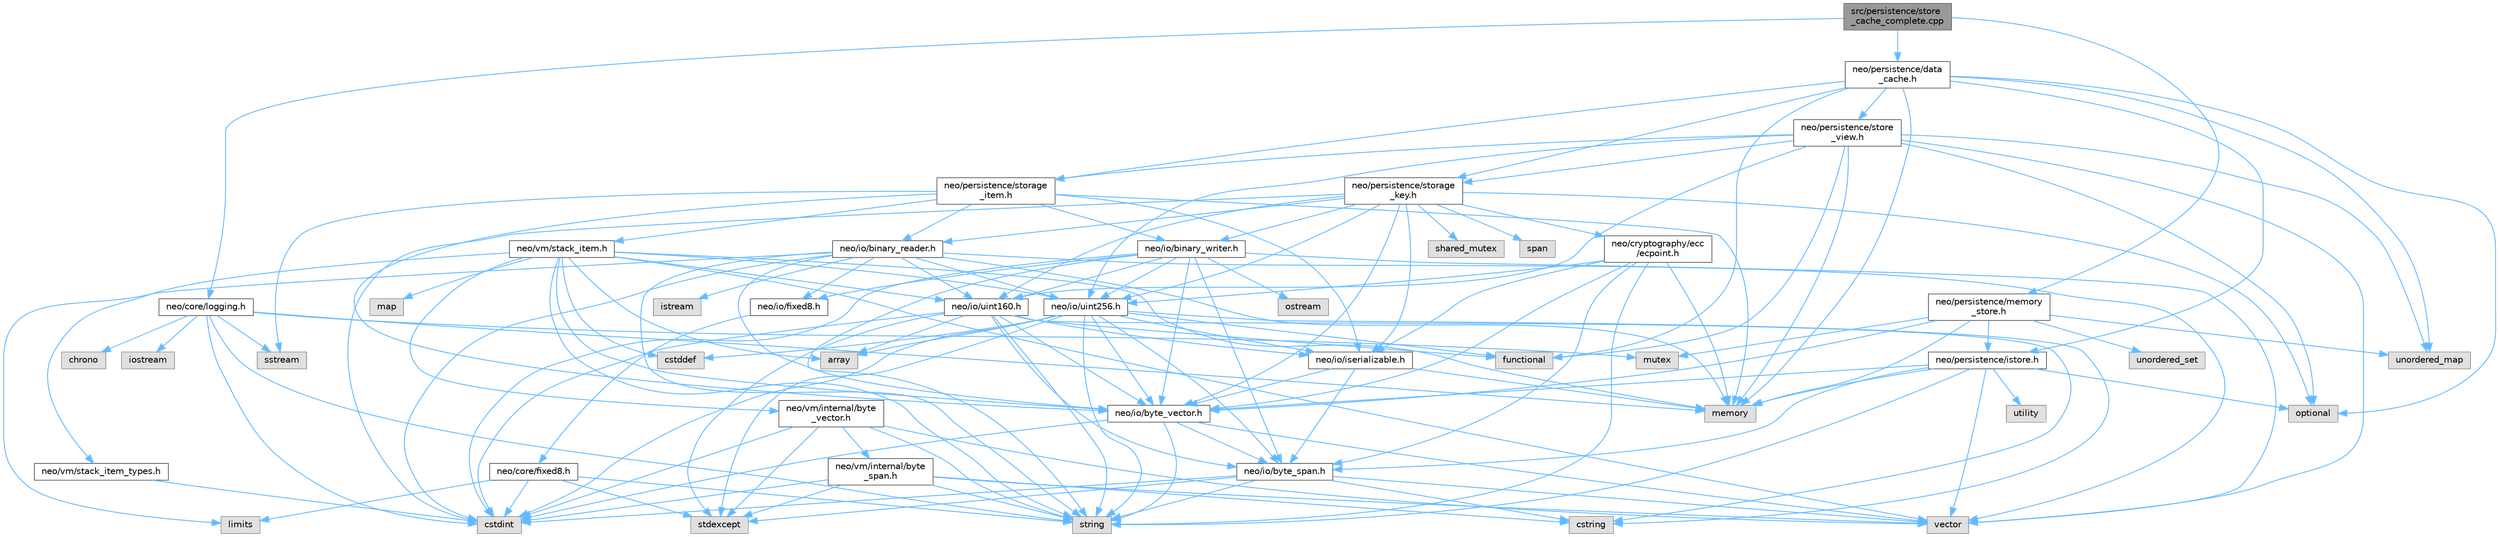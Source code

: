 digraph "src/persistence/store_cache_complete.cpp"
{
 // LATEX_PDF_SIZE
  bgcolor="transparent";
  edge [fontname=Helvetica,fontsize=10,labelfontname=Helvetica,labelfontsize=10];
  node [fontname=Helvetica,fontsize=10,shape=box,height=0.2,width=0.4];
  Node1 [id="Node000001",label="src/persistence/store\l_cache_complete.cpp",height=0.2,width=0.4,color="gray40", fillcolor="grey60", style="filled", fontcolor="black",tooltip=" "];
  Node1 -> Node2 [id="edge1_Node000001_Node000002",color="steelblue1",style="solid",tooltip=" "];
  Node2 [id="Node000002",label="neo/core/logging.h",height=0.2,width=0.4,color="grey40", fillcolor="white", style="filled",URL="$core_2logging_8h.html",tooltip=" "];
  Node2 -> Node3 [id="edge2_Node000002_Node000003",color="steelblue1",style="solid",tooltip=" "];
  Node3 [id="Node000003",label="chrono",height=0.2,width=0.4,color="grey60", fillcolor="#E0E0E0", style="filled",tooltip=" "];
  Node2 -> Node4 [id="edge3_Node000002_Node000004",color="steelblue1",style="solid",tooltip=" "];
  Node4 [id="Node000004",label="cstdint",height=0.2,width=0.4,color="grey60", fillcolor="#E0E0E0", style="filled",tooltip=" "];
  Node2 -> Node5 [id="edge4_Node000002_Node000005",color="steelblue1",style="solid",tooltip=" "];
  Node5 [id="Node000005",label="memory",height=0.2,width=0.4,color="grey60", fillcolor="#E0E0E0", style="filled",tooltip=" "];
  Node2 -> Node6 [id="edge5_Node000002_Node000006",color="steelblue1",style="solid",tooltip=" "];
  Node6 [id="Node000006",label="sstream",height=0.2,width=0.4,color="grey60", fillcolor="#E0E0E0", style="filled",tooltip=" "];
  Node2 -> Node7 [id="edge6_Node000002_Node000007",color="steelblue1",style="solid",tooltip=" "];
  Node7 [id="Node000007",label="string",height=0.2,width=0.4,color="grey60", fillcolor="#E0E0E0", style="filled",tooltip=" "];
  Node2 -> Node8 [id="edge7_Node000002_Node000008",color="steelblue1",style="solid",tooltip=" "];
  Node8 [id="Node000008",label="iostream",height=0.2,width=0.4,color="grey60", fillcolor="#E0E0E0", style="filled",tooltip=" "];
  Node2 -> Node9 [id="edge8_Node000002_Node000009",color="steelblue1",style="solid",tooltip=" "];
  Node9 [id="Node000009",label="mutex",height=0.2,width=0.4,color="grey60", fillcolor="#E0E0E0", style="filled",tooltip=" "];
  Node1 -> Node10 [id="edge9_Node000001_Node000010",color="steelblue1",style="solid",tooltip=" "];
  Node10 [id="Node000010",label="neo/persistence/data\l_cache.h",height=0.2,width=0.4,color="grey40", fillcolor="white", style="filled",URL="$data__cache_8h.html",tooltip=" "];
  Node10 -> Node11 [id="edge10_Node000010_Node000011",color="steelblue1",style="solid",tooltip=" "];
  Node11 [id="Node000011",label="neo/persistence/istore.h",height=0.2,width=0.4,color="grey40", fillcolor="white", style="filled",URL="$istore_8h.html",tooltip=" "];
  Node11 -> Node12 [id="edge11_Node000011_Node000012",color="steelblue1",style="solid",tooltip=" "];
  Node12 [id="Node000012",label="neo/io/byte_span.h",height=0.2,width=0.4,color="grey40", fillcolor="white", style="filled",URL="$io_2byte__span_8h.html",tooltip=" "];
  Node12 -> Node4 [id="edge12_Node000012_Node000004",color="steelblue1",style="solid",tooltip=" "];
  Node12 -> Node13 [id="edge13_Node000012_Node000013",color="steelblue1",style="solid",tooltip=" "];
  Node13 [id="Node000013",label="cstring",height=0.2,width=0.4,color="grey60", fillcolor="#E0E0E0", style="filled",tooltip=" "];
  Node12 -> Node14 [id="edge14_Node000012_Node000014",color="steelblue1",style="solid",tooltip=" "];
  Node14 [id="Node000014",label="stdexcept",height=0.2,width=0.4,color="grey60", fillcolor="#E0E0E0", style="filled",tooltip=" "];
  Node12 -> Node7 [id="edge15_Node000012_Node000007",color="steelblue1",style="solid",tooltip=" "];
  Node12 -> Node15 [id="edge16_Node000012_Node000015",color="steelblue1",style="solid",tooltip=" "];
  Node15 [id="Node000015",label="vector",height=0.2,width=0.4,color="grey60", fillcolor="#E0E0E0", style="filled",tooltip=" "];
  Node11 -> Node16 [id="edge17_Node000011_Node000016",color="steelblue1",style="solid",tooltip=" "];
  Node16 [id="Node000016",label="neo/io/byte_vector.h",height=0.2,width=0.4,color="grey40", fillcolor="white", style="filled",URL="$io_2byte__vector_8h.html",tooltip=" "];
  Node16 -> Node12 [id="edge18_Node000016_Node000012",color="steelblue1",style="solid",tooltip=" "];
  Node16 -> Node4 [id="edge19_Node000016_Node000004",color="steelblue1",style="solid",tooltip=" "];
  Node16 -> Node7 [id="edge20_Node000016_Node000007",color="steelblue1",style="solid",tooltip=" "];
  Node16 -> Node15 [id="edge21_Node000016_Node000015",color="steelblue1",style="solid",tooltip=" "];
  Node11 -> Node5 [id="edge22_Node000011_Node000005",color="steelblue1",style="solid",tooltip=" "];
  Node11 -> Node17 [id="edge23_Node000011_Node000017",color="steelblue1",style="solid",tooltip=" "];
  Node17 [id="Node000017",label="optional",height=0.2,width=0.4,color="grey60", fillcolor="#E0E0E0", style="filled",tooltip=" "];
  Node11 -> Node7 [id="edge24_Node000011_Node000007",color="steelblue1",style="solid",tooltip=" "];
  Node11 -> Node18 [id="edge25_Node000011_Node000018",color="steelblue1",style="solid",tooltip=" "];
  Node18 [id="Node000018",label="utility",height=0.2,width=0.4,color="grey60", fillcolor="#E0E0E0", style="filled",tooltip=" "];
  Node11 -> Node15 [id="edge26_Node000011_Node000015",color="steelblue1",style="solid",tooltip=" "];
  Node10 -> Node19 [id="edge27_Node000010_Node000019",color="steelblue1",style="solid",tooltip=" "];
  Node19 [id="Node000019",label="neo/persistence/storage\l_item.h",height=0.2,width=0.4,color="grey40", fillcolor="white", style="filled",URL="$persistence_2storage__item_8h.html",tooltip=" "];
  Node19 -> Node20 [id="edge28_Node000019_Node000020",color="steelblue1",style="solid",tooltip=" "];
  Node20 [id="Node000020",label="neo/io/binary_reader.h",height=0.2,width=0.4,color="grey40", fillcolor="white", style="filled",URL="$binary__reader_8h.html",tooltip=" "];
  Node20 -> Node16 [id="edge29_Node000020_Node000016",color="steelblue1",style="solid",tooltip=" "];
  Node20 -> Node21 [id="edge30_Node000020_Node000021",color="steelblue1",style="solid",tooltip=" "];
  Node21 [id="Node000021",label="neo/io/fixed8.h",height=0.2,width=0.4,color="grey40", fillcolor="white", style="filled",URL="$io_2fixed8_8h.html",tooltip=" "];
  Node21 -> Node22 [id="edge31_Node000021_Node000022",color="steelblue1",style="solid",tooltip=" "];
  Node22 [id="Node000022",label="neo/core/fixed8.h",height=0.2,width=0.4,color="grey40", fillcolor="white", style="filled",URL="$core_2fixed8_8h.html",tooltip=" "];
  Node22 -> Node4 [id="edge32_Node000022_Node000004",color="steelblue1",style="solid",tooltip=" "];
  Node22 -> Node23 [id="edge33_Node000022_Node000023",color="steelblue1",style="solid",tooltip=" "];
  Node23 [id="Node000023",label="limits",height=0.2,width=0.4,color="grey60", fillcolor="#E0E0E0", style="filled",tooltip=" "];
  Node22 -> Node14 [id="edge34_Node000022_Node000014",color="steelblue1",style="solid",tooltip=" "];
  Node22 -> Node7 [id="edge35_Node000022_Node000007",color="steelblue1",style="solid",tooltip=" "];
  Node20 -> Node24 [id="edge36_Node000020_Node000024",color="steelblue1",style="solid",tooltip=" "];
  Node24 [id="Node000024",label="neo/io/uint160.h",height=0.2,width=0.4,color="grey40", fillcolor="white", style="filled",URL="$uint160_8h.html",tooltip=" "];
  Node24 -> Node12 [id="edge37_Node000024_Node000012",color="steelblue1",style="solid",tooltip=" "];
  Node24 -> Node16 [id="edge38_Node000024_Node000016",color="steelblue1",style="solid",tooltip=" "];
  Node24 -> Node25 [id="edge39_Node000024_Node000025",color="steelblue1",style="solid",tooltip=" "];
  Node25 [id="Node000025",label="neo/io/iserializable.h",height=0.2,width=0.4,color="grey40", fillcolor="white", style="filled",URL="$iserializable_8h.html",tooltip=" "];
  Node25 -> Node12 [id="edge40_Node000025_Node000012",color="steelblue1",style="solid",tooltip=" "];
  Node25 -> Node16 [id="edge41_Node000025_Node000016",color="steelblue1",style="solid",tooltip=" "];
  Node25 -> Node5 [id="edge42_Node000025_Node000005",color="steelblue1",style="solid",tooltip=" "];
  Node24 -> Node26 [id="edge43_Node000024_Node000026",color="steelblue1",style="solid",tooltip=" "];
  Node26 [id="Node000026",label="array",height=0.2,width=0.4,color="grey60", fillcolor="#E0E0E0", style="filled",tooltip=" "];
  Node24 -> Node4 [id="edge44_Node000024_Node000004",color="steelblue1",style="solid",tooltip=" "];
  Node24 -> Node13 [id="edge45_Node000024_Node000013",color="steelblue1",style="solid",tooltip=" "];
  Node24 -> Node27 [id="edge46_Node000024_Node000027",color="steelblue1",style="solid",tooltip=" "];
  Node27 [id="Node000027",label="functional",height=0.2,width=0.4,color="grey60", fillcolor="#E0E0E0", style="filled",tooltip=" "];
  Node24 -> Node14 [id="edge47_Node000024_Node000014",color="steelblue1",style="solid",tooltip=" "];
  Node24 -> Node7 [id="edge48_Node000024_Node000007",color="steelblue1",style="solid",tooltip=" "];
  Node20 -> Node28 [id="edge49_Node000020_Node000028",color="steelblue1",style="solid",tooltip=" "];
  Node28 [id="Node000028",label="neo/io/uint256.h",height=0.2,width=0.4,color="grey40", fillcolor="white", style="filled",URL="$uint256_8h.html",tooltip=" "];
  Node28 -> Node12 [id="edge50_Node000028_Node000012",color="steelblue1",style="solid",tooltip=" "];
  Node28 -> Node16 [id="edge51_Node000028_Node000016",color="steelblue1",style="solid",tooltip=" "];
  Node28 -> Node25 [id="edge52_Node000028_Node000025",color="steelblue1",style="solid",tooltip=" "];
  Node28 -> Node26 [id="edge53_Node000028_Node000026",color="steelblue1",style="solid",tooltip=" "];
  Node28 -> Node29 [id="edge54_Node000028_Node000029",color="steelblue1",style="solid",tooltip=" "];
  Node29 [id="Node000029",label="cstddef",height=0.2,width=0.4,color="grey60", fillcolor="#E0E0E0", style="filled",tooltip=" "];
  Node28 -> Node4 [id="edge55_Node000028_Node000004",color="steelblue1",style="solid",tooltip=" "];
  Node28 -> Node13 [id="edge56_Node000028_Node000013",color="steelblue1",style="solid",tooltip=" "];
  Node28 -> Node27 [id="edge57_Node000028_Node000027",color="steelblue1",style="solid",tooltip=" "];
  Node28 -> Node14 [id="edge58_Node000028_Node000014",color="steelblue1",style="solid",tooltip=" "];
  Node28 -> Node7 [id="edge59_Node000028_Node000007",color="steelblue1",style="solid",tooltip=" "];
  Node20 -> Node4 [id="edge60_Node000020_Node000004",color="steelblue1",style="solid",tooltip=" "];
  Node20 -> Node30 [id="edge61_Node000020_Node000030",color="steelblue1",style="solid",tooltip=" "];
  Node30 [id="Node000030",label="istream",height=0.2,width=0.4,color="grey60", fillcolor="#E0E0E0", style="filled",tooltip=" "];
  Node20 -> Node23 [id="edge62_Node000020_Node000023",color="steelblue1",style="solid",tooltip=" "];
  Node20 -> Node5 [id="edge63_Node000020_Node000005",color="steelblue1",style="solid",tooltip=" "];
  Node20 -> Node7 [id="edge64_Node000020_Node000007",color="steelblue1",style="solid",tooltip=" "];
  Node20 -> Node15 [id="edge65_Node000020_Node000015",color="steelblue1",style="solid",tooltip=" "];
  Node19 -> Node31 [id="edge66_Node000019_Node000031",color="steelblue1",style="solid",tooltip=" "];
  Node31 [id="Node000031",label="neo/io/binary_writer.h",height=0.2,width=0.4,color="grey40", fillcolor="white", style="filled",URL="$binary__writer_8h.html",tooltip=" "];
  Node31 -> Node12 [id="edge67_Node000031_Node000012",color="steelblue1",style="solid",tooltip=" "];
  Node31 -> Node16 [id="edge68_Node000031_Node000016",color="steelblue1",style="solid",tooltip=" "];
  Node31 -> Node21 [id="edge69_Node000031_Node000021",color="steelblue1",style="solid",tooltip=" "];
  Node31 -> Node24 [id="edge70_Node000031_Node000024",color="steelblue1",style="solid",tooltip=" "];
  Node31 -> Node28 [id="edge71_Node000031_Node000028",color="steelblue1",style="solid",tooltip=" "];
  Node31 -> Node4 [id="edge72_Node000031_Node000004",color="steelblue1",style="solid",tooltip=" "];
  Node31 -> Node32 [id="edge73_Node000031_Node000032",color="steelblue1",style="solid",tooltip=" "];
  Node32 [id="Node000032",label="ostream",height=0.2,width=0.4,color="grey60", fillcolor="#E0E0E0", style="filled",tooltip=" "];
  Node31 -> Node7 [id="edge74_Node000031_Node000007",color="steelblue1",style="solid",tooltip=" "];
  Node31 -> Node15 [id="edge75_Node000031_Node000015",color="steelblue1",style="solid",tooltip=" "];
  Node19 -> Node16 [id="edge76_Node000019_Node000016",color="steelblue1",style="solid",tooltip=" "];
  Node19 -> Node25 [id="edge77_Node000019_Node000025",color="steelblue1",style="solid",tooltip=" "];
  Node19 -> Node33 [id="edge78_Node000019_Node000033",color="steelblue1",style="solid",tooltip=" "];
  Node33 [id="Node000033",label="neo/vm/stack_item.h",height=0.2,width=0.4,color="grey40", fillcolor="white", style="filled",URL="$stack__item_8h.html",tooltip=" "];
  Node33 -> Node16 [id="edge79_Node000033_Node000016",color="steelblue1",style="solid",tooltip=" "];
  Node33 -> Node24 [id="edge80_Node000033_Node000024",color="steelblue1",style="solid",tooltip=" "];
  Node33 -> Node28 [id="edge81_Node000033_Node000028",color="steelblue1",style="solid",tooltip=" "];
  Node33 -> Node34 [id="edge82_Node000033_Node000034",color="steelblue1",style="solid",tooltip=" "];
  Node34 [id="Node000034",label="neo/vm/internal/byte\l_vector.h",height=0.2,width=0.4,color="grey40", fillcolor="white", style="filled",URL="$vm_2internal_2byte__vector_8h.html",tooltip=" "];
  Node34 -> Node35 [id="edge83_Node000034_Node000035",color="steelblue1",style="solid",tooltip=" "];
  Node35 [id="Node000035",label="neo/vm/internal/byte\l_span.h",height=0.2,width=0.4,color="grey40", fillcolor="white", style="filled",URL="$vm_2internal_2byte__span_8h.html",tooltip=" "];
  Node35 -> Node4 [id="edge84_Node000035_Node000004",color="steelblue1",style="solid",tooltip=" "];
  Node35 -> Node13 [id="edge85_Node000035_Node000013",color="steelblue1",style="solid",tooltip=" "];
  Node35 -> Node14 [id="edge86_Node000035_Node000014",color="steelblue1",style="solid",tooltip=" "];
  Node35 -> Node7 [id="edge87_Node000035_Node000007",color="steelblue1",style="solid",tooltip=" "];
  Node35 -> Node15 [id="edge88_Node000035_Node000015",color="steelblue1",style="solid",tooltip=" "];
  Node34 -> Node4 [id="edge89_Node000034_Node000004",color="steelblue1",style="solid",tooltip=" "];
  Node34 -> Node14 [id="edge90_Node000034_Node000014",color="steelblue1",style="solid",tooltip=" "];
  Node34 -> Node7 [id="edge91_Node000034_Node000007",color="steelblue1",style="solid",tooltip=" "];
  Node34 -> Node15 [id="edge92_Node000034_Node000015",color="steelblue1",style="solid",tooltip=" "];
  Node33 -> Node36 [id="edge93_Node000033_Node000036",color="steelblue1",style="solid",tooltip=" "];
  Node36 [id="Node000036",label="neo/vm/stack_item_types.h",height=0.2,width=0.4,color="grey40", fillcolor="white", style="filled",URL="$stack__item__types_8h.html",tooltip=" "];
  Node36 -> Node4 [id="edge94_Node000036_Node000004",color="steelblue1",style="solid",tooltip=" "];
  Node33 -> Node26 [id="edge95_Node000033_Node000026",color="steelblue1",style="solid",tooltip=" "];
  Node33 -> Node29 [id="edge96_Node000033_Node000029",color="steelblue1",style="solid",tooltip=" "];
  Node33 -> Node37 [id="edge97_Node000033_Node000037",color="steelblue1",style="solid",tooltip=" "];
  Node37 [id="Node000037",label="map",height=0.2,width=0.4,color="grey60", fillcolor="#E0E0E0", style="filled",tooltip=" "];
  Node33 -> Node5 [id="edge98_Node000033_Node000005",color="steelblue1",style="solid",tooltip=" "];
  Node33 -> Node7 [id="edge99_Node000033_Node000007",color="steelblue1",style="solid",tooltip=" "];
  Node33 -> Node15 [id="edge100_Node000033_Node000015",color="steelblue1",style="solid",tooltip=" "];
  Node19 -> Node5 [id="edge101_Node000019_Node000005",color="steelblue1",style="solid",tooltip=" "];
  Node19 -> Node6 [id="edge102_Node000019_Node000006",color="steelblue1",style="solid",tooltip=" "];
  Node10 -> Node38 [id="edge103_Node000010_Node000038",color="steelblue1",style="solid",tooltip=" "];
  Node38 [id="Node000038",label="neo/persistence/storage\l_key.h",height=0.2,width=0.4,color="grey40", fillcolor="white", style="filled",URL="$persistence_2storage__key_8h.html",tooltip=" "];
  Node38 -> Node39 [id="edge104_Node000038_Node000039",color="steelblue1",style="solid",tooltip=" "];
  Node39 [id="Node000039",label="neo/cryptography/ecc\l/ecpoint.h",height=0.2,width=0.4,color="grey40", fillcolor="white", style="filled",URL="$ecpoint_8h.html",tooltip=" "];
  Node39 -> Node12 [id="edge105_Node000039_Node000012",color="steelblue1",style="solid",tooltip=" "];
  Node39 -> Node16 [id="edge106_Node000039_Node000016",color="steelblue1",style="solid",tooltip=" "];
  Node39 -> Node25 [id="edge107_Node000039_Node000025",color="steelblue1",style="solid",tooltip=" "];
  Node39 -> Node28 [id="edge108_Node000039_Node000028",color="steelblue1",style="solid",tooltip=" "];
  Node39 -> Node5 [id="edge109_Node000039_Node000005",color="steelblue1",style="solid",tooltip=" "];
  Node39 -> Node7 [id="edge110_Node000039_Node000007",color="steelblue1",style="solid",tooltip=" "];
  Node38 -> Node20 [id="edge111_Node000038_Node000020",color="steelblue1",style="solid",tooltip=" "];
  Node38 -> Node31 [id="edge112_Node000038_Node000031",color="steelblue1",style="solid",tooltip=" "];
  Node38 -> Node16 [id="edge113_Node000038_Node000016",color="steelblue1",style="solid",tooltip=" "];
  Node38 -> Node25 [id="edge114_Node000038_Node000025",color="steelblue1",style="solid",tooltip=" "];
  Node38 -> Node24 [id="edge115_Node000038_Node000024",color="steelblue1",style="solid",tooltip=" "];
  Node38 -> Node28 [id="edge116_Node000038_Node000028",color="steelblue1",style="solid",tooltip=" "];
  Node38 -> Node4 [id="edge117_Node000038_Node000004",color="steelblue1",style="solid",tooltip=" "];
  Node38 -> Node17 [id="edge118_Node000038_Node000017",color="steelblue1",style="solid",tooltip=" "];
  Node38 -> Node40 [id="edge119_Node000038_Node000040",color="steelblue1",style="solid",tooltip=" "];
  Node40 [id="Node000040",label="shared_mutex",height=0.2,width=0.4,color="grey60", fillcolor="#E0E0E0", style="filled",tooltip=" "];
  Node38 -> Node41 [id="edge120_Node000038_Node000041",color="steelblue1",style="solid",tooltip=" "];
  Node41 [id="Node000041",label="span",height=0.2,width=0.4,color="grey60", fillcolor="#E0E0E0", style="filled",tooltip=" "];
  Node10 -> Node42 [id="edge121_Node000010_Node000042",color="steelblue1",style="solid",tooltip=" "];
  Node42 [id="Node000042",label="neo/persistence/store\l_view.h",height=0.2,width=0.4,color="grey40", fillcolor="white", style="filled",URL="$store__view_8h.html",tooltip=" "];
  Node42 -> Node24 [id="edge122_Node000042_Node000024",color="steelblue1",style="solid",tooltip=" "];
  Node42 -> Node28 [id="edge123_Node000042_Node000028",color="steelblue1",style="solid",tooltip=" "];
  Node42 -> Node19 [id="edge124_Node000042_Node000019",color="steelblue1",style="solid",tooltip=" "];
  Node42 -> Node38 [id="edge125_Node000042_Node000038",color="steelblue1",style="solid",tooltip=" "];
  Node42 -> Node27 [id="edge126_Node000042_Node000027",color="steelblue1",style="solid",tooltip=" "];
  Node42 -> Node5 [id="edge127_Node000042_Node000005",color="steelblue1",style="solid",tooltip=" "];
  Node42 -> Node17 [id="edge128_Node000042_Node000017",color="steelblue1",style="solid",tooltip=" "];
  Node42 -> Node43 [id="edge129_Node000042_Node000043",color="steelblue1",style="solid",tooltip=" "];
  Node43 [id="Node000043",label="unordered_map",height=0.2,width=0.4,color="grey60", fillcolor="#E0E0E0", style="filled",tooltip=" "];
  Node42 -> Node15 [id="edge130_Node000042_Node000015",color="steelblue1",style="solid",tooltip=" "];
  Node10 -> Node27 [id="edge131_Node000010_Node000027",color="steelblue1",style="solid",tooltip=" "];
  Node10 -> Node5 [id="edge132_Node000010_Node000005",color="steelblue1",style="solid",tooltip=" "];
  Node10 -> Node17 [id="edge133_Node000010_Node000017",color="steelblue1",style="solid",tooltip=" "];
  Node10 -> Node43 [id="edge134_Node000010_Node000043",color="steelblue1",style="solid",tooltip=" "];
  Node1 -> Node44 [id="edge135_Node000001_Node000044",color="steelblue1",style="solid",tooltip=" "];
  Node44 [id="Node000044",label="neo/persistence/memory\l_store.h",height=0.2,width=0.4,color="grey40", fillcolor="white", style="filled",URL="$memory__store_8h.html",tooltip=" "];
  Node44 -> Node16 [id="edge136_Node000044_Node000016",color="steelblue1",style="solid",tooltip=" "];
  Node44 -> Node11 [id="edge137_Node000044_Node000011",color="steelblue1",style="solid",tooltip=" "];
  Node44 -> Node5 [id="edge138_Node000044_Node000005",color="steelblue1",style="solid",tooltip=" "];
  Node44 -> Node9 [id="edge139_Node000044_Node000009",color="steelblue1",style="solid",tooltip=" "];
  Node44 -> Node43 [id="edge140_Node000044_Node000043",color="steelblue1",style="solid",tooltip=" "];
  Node44 -> Node45 [id="edge141_Node000044_Node000045",color="steelblue1",style="solid",tooltip=" "];
  Node45 [id="Node000045",label="unordered_set",height=0.2,width=0.4,color="grey60", fillcolor="#E0E0E0", style="filled",tooltip=" "];
}
